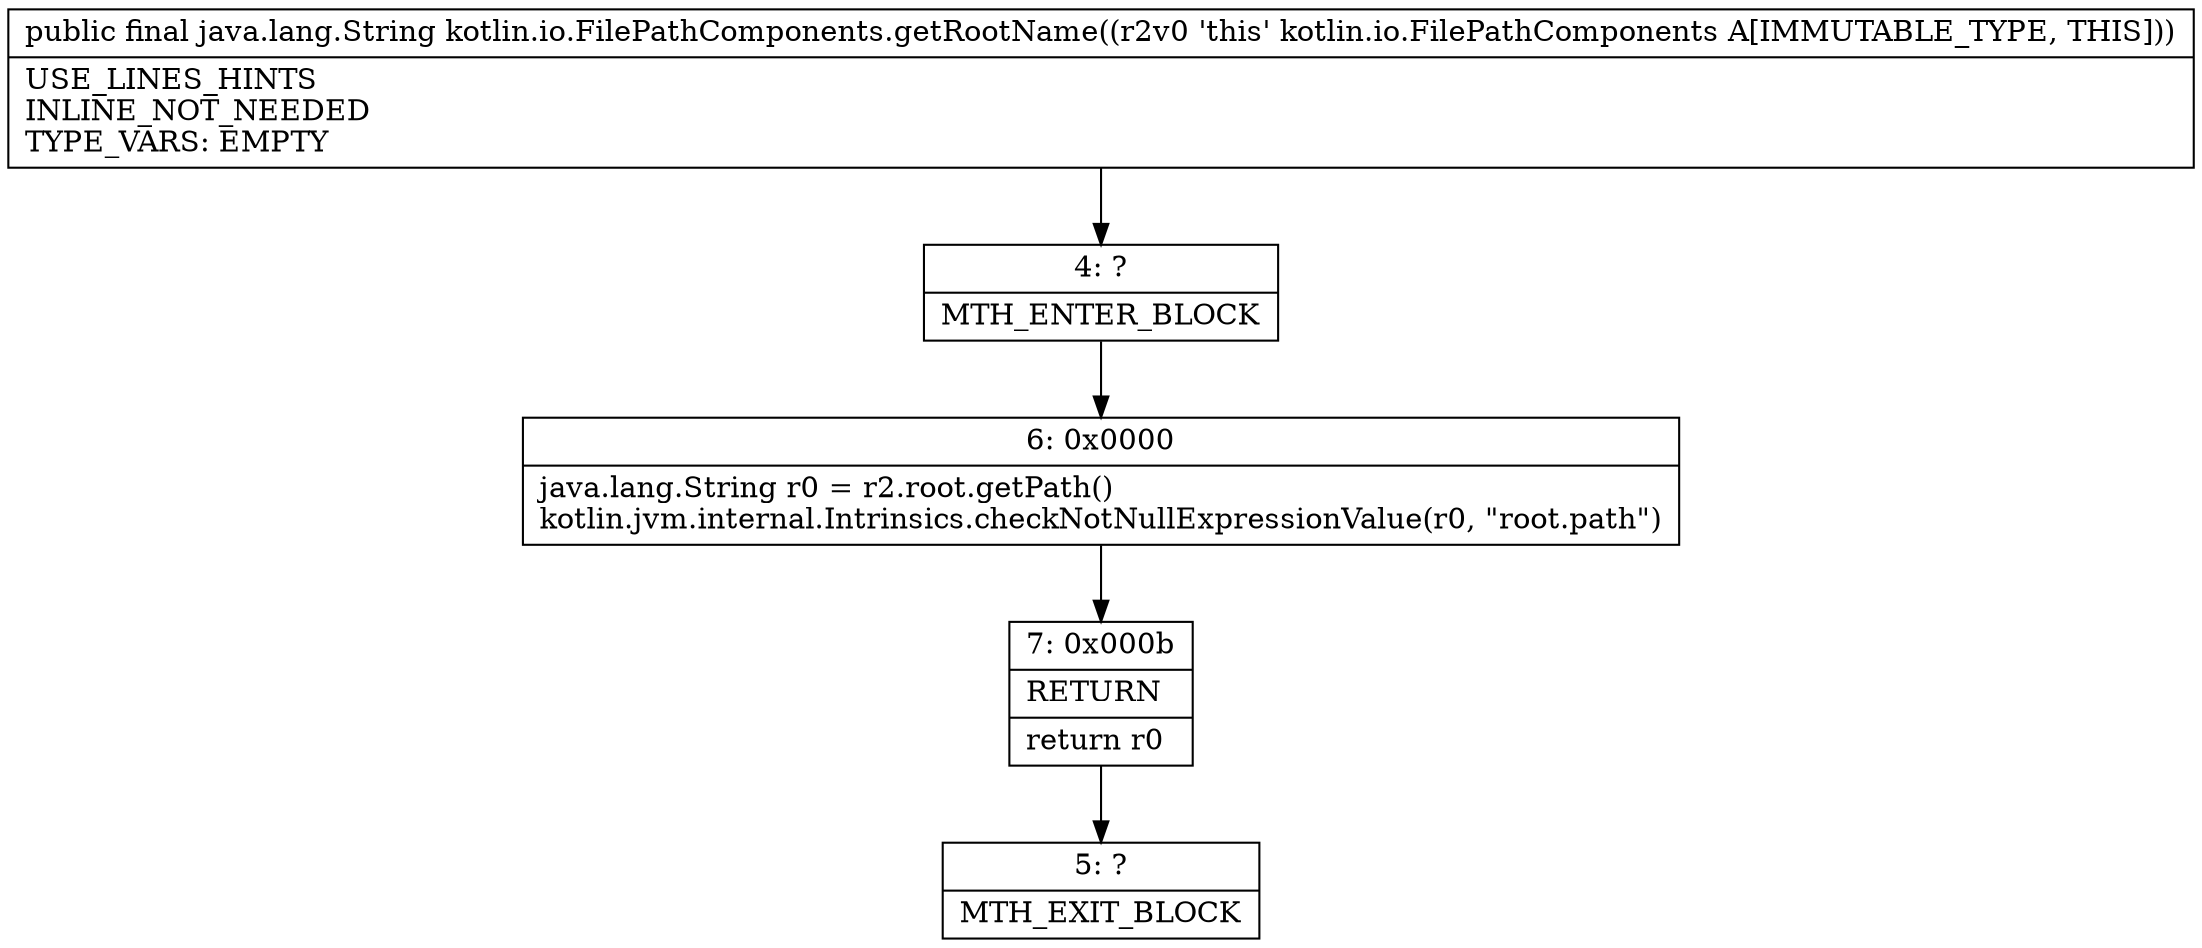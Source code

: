 digraph "CFG forkotlin.io.FilePathComponents.getRootName()Ljava\/lang\/String;" {
Node_4 [shape=record,label="{4\:\ ?|MTH_ENTER_BLOCK\l}"];
Node_6 [shape=record,label="{6\:\ 0x0000|java.lang.String r0 = r2.root.getPath()\lkotlin.jvm.internal.Intrinsics.checkNotNullExpressionValue(r0, \"root.path\")\l}"];
Node_7 [shape=record,label="{7\:\ 0x000b|RETURN\l|return r0\l}"];
Node_5 [shape=record,label="{5\:\ ?|MTH_EXIT_BLOCK\l}"];
MethodNode[shape=record,label="{public final java.lang.String kotlin.io.FilePathComponents.getRootName((r2v0 'this' kotlin.io.FilePathComponents A[IMMUTABLE_TYPE, THIS]))  | USE_LINES_HINTS\lINLINE_NOT_NEEDED\lTYPE_VARS: EMPTY\l}"];
MethodNode -> Node_4;Node_4 -> Node_6;
Node_6 -> Node_7;
Node_7 -> Node_5;
}

